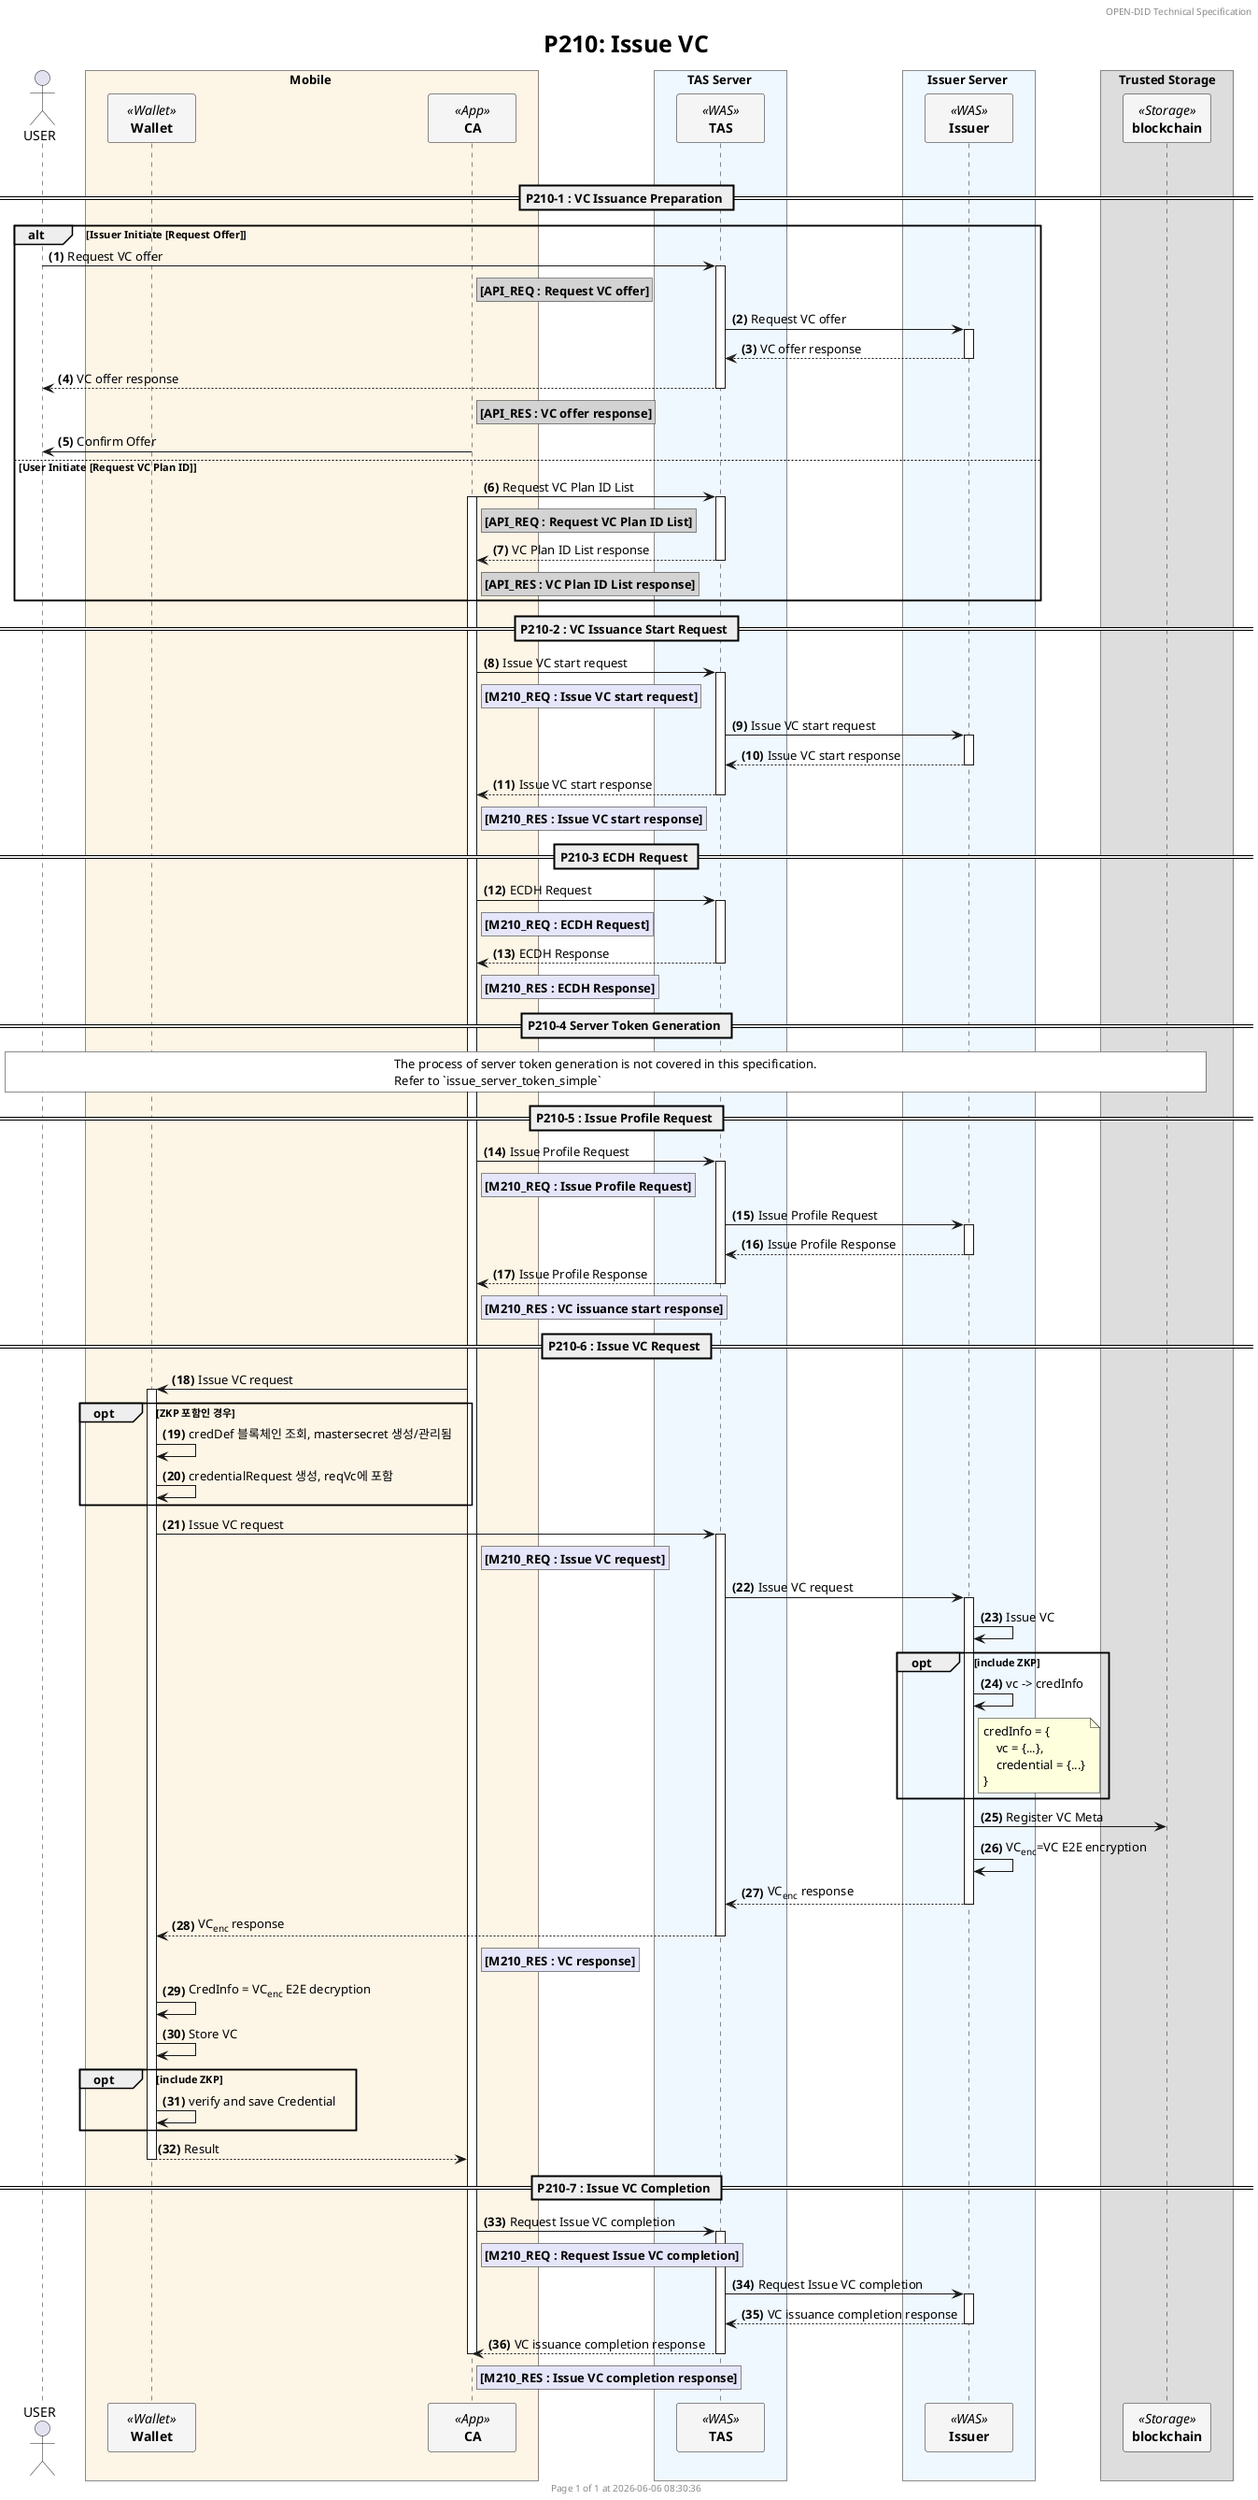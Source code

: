 
@startuml P210_issue_vc

'- - - - - - - - - - - - - - - - - - - - - - - - - - - - - - - - - - - - - - - - - - - - - - - - - - - - - - - - - - -
' Settings
'- - - - - - - - - - - - - - - - - - - - - - - - - - - - - - - - - - - - - - - - - - - - - - - - - - - - - - - - - - -
'=== Header and Footer ===
header OPEN-DID Technical Specification
footer
  	Page %page% of %lastpage% at %date("yyyy-MM-dd hh:mm:ss")
end footer

'=== Title ===
title
	<size:25>P210: Issue VC</size>
end title

'=== Options ===
autonumber "<b>(#)</b>"

'=== Panticipants ===
skinparam ParticipantPadding 20
skinparam BoxPadding 20
skinparam MaxMessageSize 500
skinparam MinClassWidth 80


actor USER

box Mobile #OldLace
    participant "**Wallet**" as WALLET <<Wallet>> #WhiteSmoke
    participant "**CA**" as CA <<App>> #WhiteSmoke    
end box

box TAS Server #AliceBlue
    participant "**TAS**" as TAS <<WAS>> #WhiteSmoke
end box

box Issuer Server #AliceBlue
    participant "**Issuer**" as ISSUER <<WAS>> #WhiteSmoke
end box
/' 
box Storage Communication Server #AliceBlue
    participant "**TSS**" as TSS <<WAS>> #WhiteSmoke
end box 
'/
box Trusted Storage
    participant "**blockchain**" as BC <<Storage>> #WhiteSmoke
end box


'- - - - - - - - - - - - - - - - - - - - - - - - - - - - - - - - - - - - - - - - - - - - - - - - - - - - - - - - - - -
' Constants
'- - - - - - - - - - - - - - - - - - - - - - - - - - - - - - - - - - - - - - - - - - - - - - - - - - - - - - - - - - -

!$refdoc = "Refer to separate document"
!$doc = "Refer to data specification document"

'- - - - - - - - - - - - - - - - - - - - - - - - - - - - - - - - - - - - - - - - - - - - - - - - - - - - - - - - - - -
' Content
'- - - - - - - - - - - - - - - - - - - - - - - - - - - - - - - - - - - - - - - - - - - - - - - - - - - - - - - - - - -
|||


== P210-1 : VC Issuance Preparation ==
alt Issuer Initiate [Request Offer]
    USER -> TAS++: Request VC offer
    rnote right of CA #LightGray   
        **[API_REQ : Request VC offer]**
    end note
    TAS -> ISSUER++: Request VC offer
        return VC offer response
    TAS --> USER--: VC offer response
    rnote right of CA #LightGray   
        **[API_RES : VC offer response]**
    end note
    CA -> USER: Confirm Offer
else User Initiate [Request VC Plan ID]
    CA -> TAS++: Request VC Plan ID List
    rnote right of CA #LightGray   
        **[API_REQ : Request VC Plan ID List]**
    end note
    activate CA
    return VC Plan ID List response
    rnote right of CA #LightGray   
        **[API_RES : VC Plan ID List response]**
    end note
end
== P210-2 : VC Issuance Start Request ==
CA -> TAS++: Issue VC start request
    rnote right of CA #Lavender
        **[M210_REQ : Issue VC start request]**
    end note
    TAS -> ISSUER++: Issue VC start request
    return Issue VC start response
return Issue VC start response
rnote right of CA #Lavender
    **[M210_RES : Issue VC start response]**
end note

== P210-3 ECDH Request ==
CA -> TAS++ : ECDH Request
rnote right of CA #Lavender
    **[M210_REQ : ECDH Request]**
end note

TAS --> CA--: ECDH Response
rnote right of CA #Lavender
    **[M210_RES : ECDH Response]**
end note

== P210-4 Server Token Generation ==
rnote across #white
    The process of server token generation is not covered in this specification.
    Refer to `issue_server_token_simple`
end note

== P210-5 : Issue Profile Request ==
CA -> TAS++: Issue Profile Request
    rnote right of CA #Lavender
        **[M210_REQ : Issue Profile Request]**
    end note
    TAS -> ISSUER++: Issue Profile Request
    return Issue Profile Response
return Issue Profile Response
rnote right of CA #Lavender
    **[M210_RES : VC issuance start response]**
end note

== P210-6 : Issue VC Request ==
CA -> WALLET++: Issue VC request 
opt ZKP 포함인 경우
            WALLET -> WALLET : credDef 블록체인 조회, mastersecret 생성/관리됨
            WALLET -> WALLET : credentialRequest 생성, reqVc에 포함
        end
    WALLET -> TAS++: Issue VC request
        rnote right of CA #Lavender
            **[M210_REQ : Issue VC request]**
        end note
        TAS -> ISSUER++: Issue VC request
        
            ISSUER -> ISSUER: Issue VC
            opt include ZKP
                ISSUER -> ISSUER : vc -> credInfo
                note right of ISSUER
                    credInfo = {
                        vc = {...},
                        credential = {...}
                    }
                end note
            end
            ISSUER -> BC: Register VC Meta
            ISSUER -> ISSUER: VC<sub>enc</sub>=VC E2E encryption
        return VC<sub>enc</sub> response
    return VC<sub>enc</sub> response
    rnote right of CA #Lavender
        **[M210_RES : VC response]**
    end note
    WALLET -> WALLET: CredInfo = VC<sub>enc</sub> E2E decryption
    WALLET -> WALLET: Store VC
    opt include ZKP
        WALLET -> WALLET : verify and save Credential
    end
return Result

== P210-7 : Issue VC Completion ==
CA -> TAS++: Request Issue VC completion
    rnote right of CA #Lavender
        **[M210_REQ : Request Issue VC completion]**
    end note
    TAS -> ISSUER++: Request Issue VC completion
    return VC issuance completion response
return VC issuance completion response
rnote right of CA #Lavender
    **[M210_RES : Issue VC completion response]**
end note
deactivate CA

@enduml
